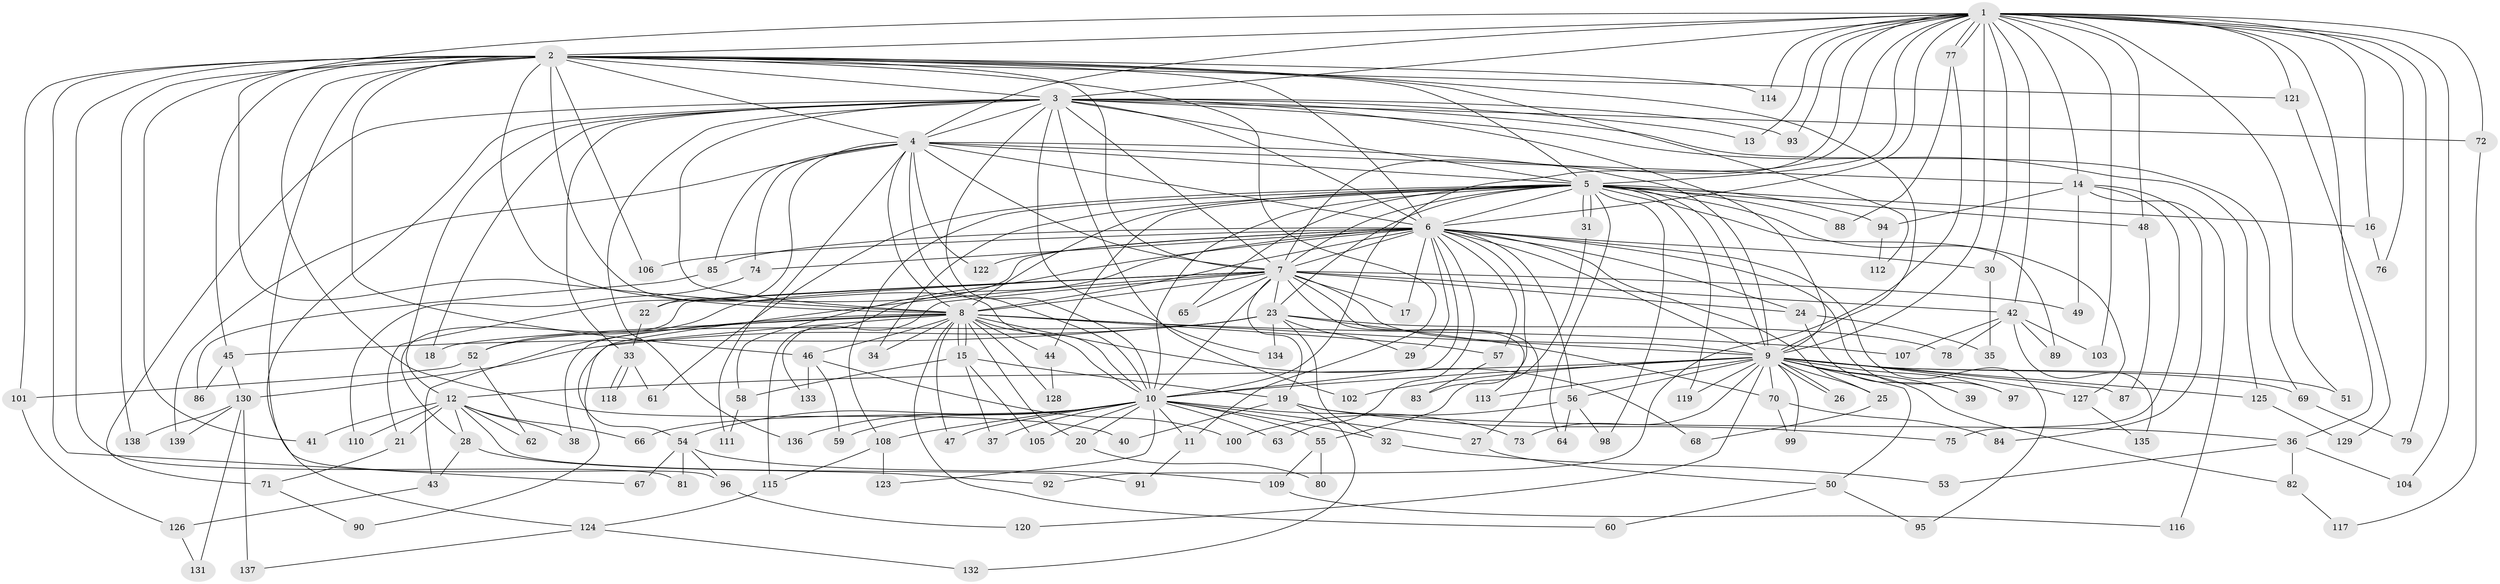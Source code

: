 // Generated by graph-tools (version 1.1) at 2025/13/03/09/25 04:13:42]
// undirected, 139 vertices, 303 edges
graph export_dot {
graph [start="1"]
  node [color=gray90,style=filled];
  1;
  2;
  3;
  4;
  5;
  6;
  7;
  8;
  9;
  10;
  11;
  12;
  13;
  14;
  15;
  16;
  17;
  18;
  19;
  20;
  21;
  22;
  23;
  24;
  25;
  26;
  27;
  28;
  29;
  30;
  31;
  32;
  33;
  34;
  35;
  36;
  37;
  38;
  39;
  40;
  41;
  42;
  43;
  44;
  45;
  46;
  47;
  48;
  49;
  50;
  51;
  52;
  53;
  54;
  55;
  56;
  57;
  58;
  59;
  60;
  61;
  62;
  63;
  64;
  65;
  66;
  67;
  68;
  69;
  70;
  71;
  72;
  73;
  74;
  75;
  76;
  77;
  78;
  79;
  80;
  81;
  82;
  83;
  84;
  85;
  86;
  87;
  88;
  89;
  90;
  91;
  92;
  93;
  94;
  95;
  96;
  97;
  98;
  99;
  100;
  101;
  102;
  103;
  104;
  105;
  106;
  107;
  108;
  109;
  110;
  111;
  112;
  113;
  114;
  115;
  116;
  117;
  118;
  119;
  120;
  121;
  122;
  123;
  124;
  125;
  126;
  127;
  128;
  129;
  130;
  131;
  132;
  133;
  134;
  135;
  136;
  137;
  138;
  139;
  1 -- 2;
  1 -- 3;
  1 -- 4;
  1 -- 5;
  1 -- 6;
  1 -- 7;
  1 -- 8;
  1 -- 9;
  1 -- 10;
  1 -- 13;
  1 -- 14;
  1 -- 16;
  1 -- 30;
  1 -- 36;
  1 -- 42;
  1 -- 48;
  1 -- 51;
  1 -- 72;
  1 -- 76;
  1 -- 77;
  1 -- 77;
  1 -- 79;
  1 -- 93;
  1 -- 103;
  1 -- 104;
  1 -- 114;
  1 -- 121;
  2 -- 3;
  2 -- 4;
  2 -- 5;
  2 -- 6;
  2 -- 7;
  2 -- 8;
  2 -- 9;
  2 -- 10;
  2 -- 11;
  2 -- 40;
  2 -- 41;
  2 -- 45;
  2 -- 46;
  2 -- 67;
  2 -- 81;
  2 -- 96;
  2 -- 101;
  2 -- 106;
  2 -- 112;
  2 -- 114;
  2 -- 121;
  2 -- 138;
  3 -- 4;
  3 -- 5;
  3 -- 6;
  3 -- 7;
  3 -- 8;
  3 -- 9;
  3 -- 10;
  3 -- 12;
  3 -- 13;
  3 -- 18;
  3 -- 33;
  3 -- 69;
  3 -- 71;
  3 -- 72;
  3 -- 93;
  3 -- 102;
  3 -- 124;
  3 -- 125;
  3 -- 134;
  3 -- 136;
  4 -- 5;
  4 -- 6;
  4 -- 7;
  4 -- 8;
  4 -- 9;
  4 -- 10;
  4 -- 14;
  4 -- 22;
  4 -- 74;
  4 -- 85;
  4 -- 111;
  4 -- 122;
  4 -- 139;
  5 -- 6;
  5 -- 7;
  5 -- 8;
  5 -- 9;
  5 -- 10;
  5 -- 16;
  5 -- 23;
  5 -- 31;
  5 -- 31;
  5 -- 34;
  5 -- 44;
  5 -- 48;
  5 -- 61;
  5 -- 64;
  5 -- 65;
  5 -- 88;
  5 -- 89;
  5 -- 94;
  5 -- 98;
  5 -- 108;
  5 -- 119;
  5 -- 127;
  6 -- 7;
  6 -- 8;
  6 -- 9;
  6 -- 10;
  6 -- 17;
  6 -- 21;
  6 -- 24;
  6 -- 25;
  6 -- 29;
  6 -- 30;
  6 -- 56;
  6 -- 57;
  6 -- 58;
  6 -- 63;
  6 -- 74;
  6 -- 83;
  6 -- 85;
  6 -- 95;
  6 -- 97;
  6 -- 106;
  6 -- 115;
  6 -- 122;
  7 -- 8;
  7 -- 9;
  7 -- 10;
  7 -- 17;
  7 -- 19;
  7 -- 22;
  7 -- 23;
  7 -- 24;
  7 -- 27;
  7 -- 28;
  7 -- 42;
  7 -- 49;
  7 -- 52;
  7 -- 54;
  7 -- 65;
  7 -- 113;
  7 -- 133;
  8 -- 9;
  8 -- 10;
  8 -- 15;
  8 -- 15;
  8 -- 18;
  8 -- 20;
  8 -- 34;
  8 -- 38;
  8 -- 43;
  8 -- 44;
  8 -- 46;
  8 -- 47;
  8 -- 57;
  8 -- 60;
  8 -- 68;
  8 -- 90;
  8 -- 107;
  8 -- 128;
  9 -- 10;
  9 -- 12;
  9 -- 25;
  9 -- 26;
  9 -- 26;
  9 -- 39;
  9 -- 50;
  9 -- 51;
  9 -- 56;
  9 -- 69;
  9 -- 70;
  9 -- 73;
  9 -- 82;
  9 -- 87;
  9 -- 97;
  9 -- 99;
  9 -- 102;
  9 -- 113;
  9 -- 119;
  9 -- 120;
  9 -- 125;
  9 -- 127;
  10 -- 11;
  10 -- 20;
  10 -- 27;
  10 -- 32;
  10 -- 37;
  10 -- 47;
  10 -- 54;
  10 -- 55;
  10 -- 59;
  10 -- 63;
  10 -- 66;
  10 -- 73;
  10 -- 105;
  10 -- 108;
  10 -- 123;
  10 -- 136;
  11 -- 91;
  12 -- 21;
  12 -- 28;
  12 -- 38;
  12 -- 41;
  12 -- 62;
  12 -- 66;
  12 -- 91;
  12 -- 110;
  14 -- 49;
  14 -- 75;
  14 -- 84;
  14 -- 94;
  14 -- 116;
  15 -- 19;
  15 -- 37;
  15 -- 58;
  15 -- 105;
  16 -- 76;
  19 -- 36;
  19 -- 40;
  19 -- 75;
  19 -- 132;
  20 -- 80;
  21 -- 71;
  22 -- 33;
  23 -- 29;
  23 -- 32;
  23 -- 45;
  23 -- 52;
  23 -- 70;
  23 -- 78;
  23 -- 130;
  23 -- 134;
  24 -- 35;
  24 -- 39;
  25 -- 68;
  27 -- 50;
  28 -- 43;
  28 -- 92;
  30 -- 35;
  31 -- 55;
  32 -- 53;
  33 -- 61;
  33 -- 118;
  33 -- 118;
  36 -- 53;
  36 -- 82;
  36 -- 104;
  42 -- 78;
  42 -- 89;
  42 -- 103;
  42 -- 107;
  42 -- 135;
  43 -- 126;
  44 -- 128;
  45 -- 86;
  45 -- 130;
  46 -- 59;
  46 -- 100;
  46 -- 133;
  48 -- 87;
  50 -- 60;
  50 -- 95;
  52 -- 62;
  52 -- 101;
  54 -- 67;
  54 -- 81;
  54 -- 96;
  54 -- 109;
  55 -- 80;
  55 -- 109;
  56 -- 64;
  56 -- 98;
  56 -- 100;
  57 -- 83;
  58 -- 111;
  69 -- 79;
  70 -- 84;
  70 -- 99;
  71 -- 90;
  72 -- 117;
  74 -- 110;
  77 -- 88;
  77 -- 92;
  82 -- 117;
  85 -- 86;
  94 -- 112;
  96 -- 120;
  101 -- 126;
  108 -- 115;
  108 -- 123;
  109 -- 116;
  115 -- 124;
  121 -- 129;
  124 -- 132;
  124 -- 137;
  125 -- 129;
  126 -- 131;
  127 -- 135;
  130 -- 131;
  130 -- 137;
  130 -- 138;
  130 -- 139;
}
